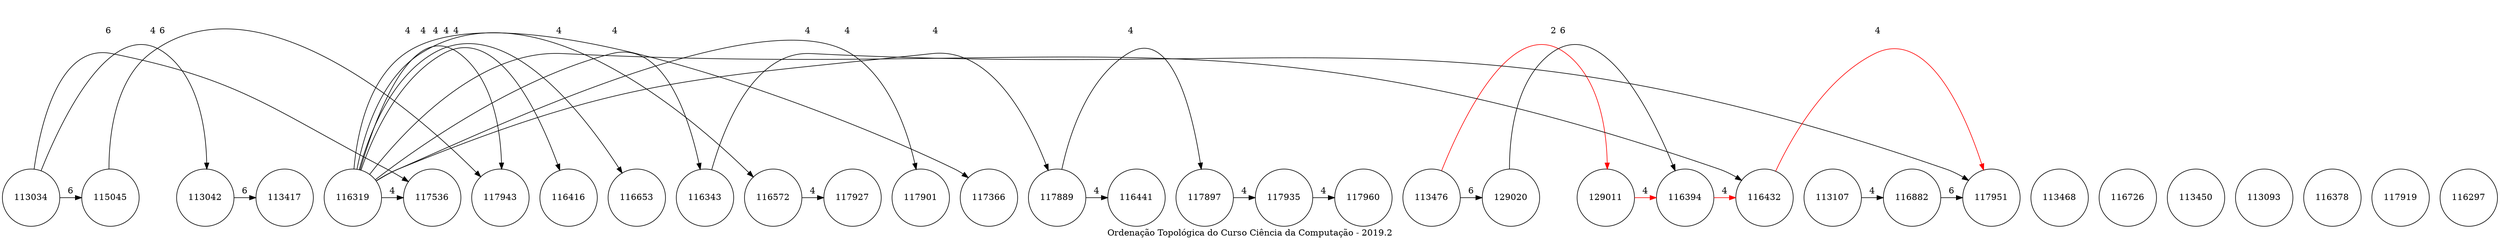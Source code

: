 digraph G {
 label = "Ordenação Topológica do Curso Ciência da Computação - 2019.2"
 node [shape=circle]
subgraph { rank = same; 113034;113468;113476;116726;113450;129011;129020;113042;113093;116319;116394;117889;113107;113417;115045;117366;117897;117901;116572;116343;117935;116441;116378;116653;116432;117960;116882;116416;117943;117536;117951;117927;117919;116297;
}
ranksep=6;
113034;
113468;
113476;
116726;
113450;
113093;
116319;
113107;
116378;
117919;
116297;
113034 -> 113042 [label="6"];
113034 -> 115045 [label="6"];
113034 -> 117536 [label="6"];
113476 -> 129011 [label="6" color="red"];
113476 -> 129020 [label="6"];
116319 -> 117889 [label="4"];
116319 -> 117366 [label="4"];
116319 -> 117901 [label="4"];
116319 -> 116572 [label="4"];
116319 -> 116343 [label="4"];
116319 -> 116653 [label="4"];
116319 -> 116432 [label="4"];
116319 -> 116416 [label="4"];
116319 -> 117943 [label="4"];
116319 -> 117536 [label="4"];
113107 -> 116882 [label="4"];
113042 -> 113417 [label="6"];
115045 -> 117943 [label="4"];
129011 -> 116394 [label="4" color="red"];
129020 -> 116394 [label="2"];
117889 -> 117897 [label="4"];
117889 -> 116441 [label="4"];
116572 -> 117927 [label="4"];
116343 -> 117951 [label="4"];
116882 -> 117951 [label="6"];
116394 -> 116432 [label="4" color="red"];
117897 -> 117935 [label="4"];
116432 -> 117951 [label="4" color="red"];
117935 -> 117960 [label="4"];

}